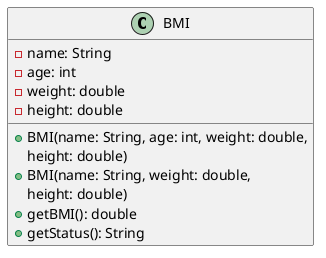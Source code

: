 @startuml
class BMI {
    -name: String
    -age: int
    -weight: double
    -height: double

    +BMI(name: String, age: int, weight: double,
             height: double)
    +BMI(name: String, weight: double,
            height: double)
    +getBMI(): double
    +getStatus(): String
}
@enduml
